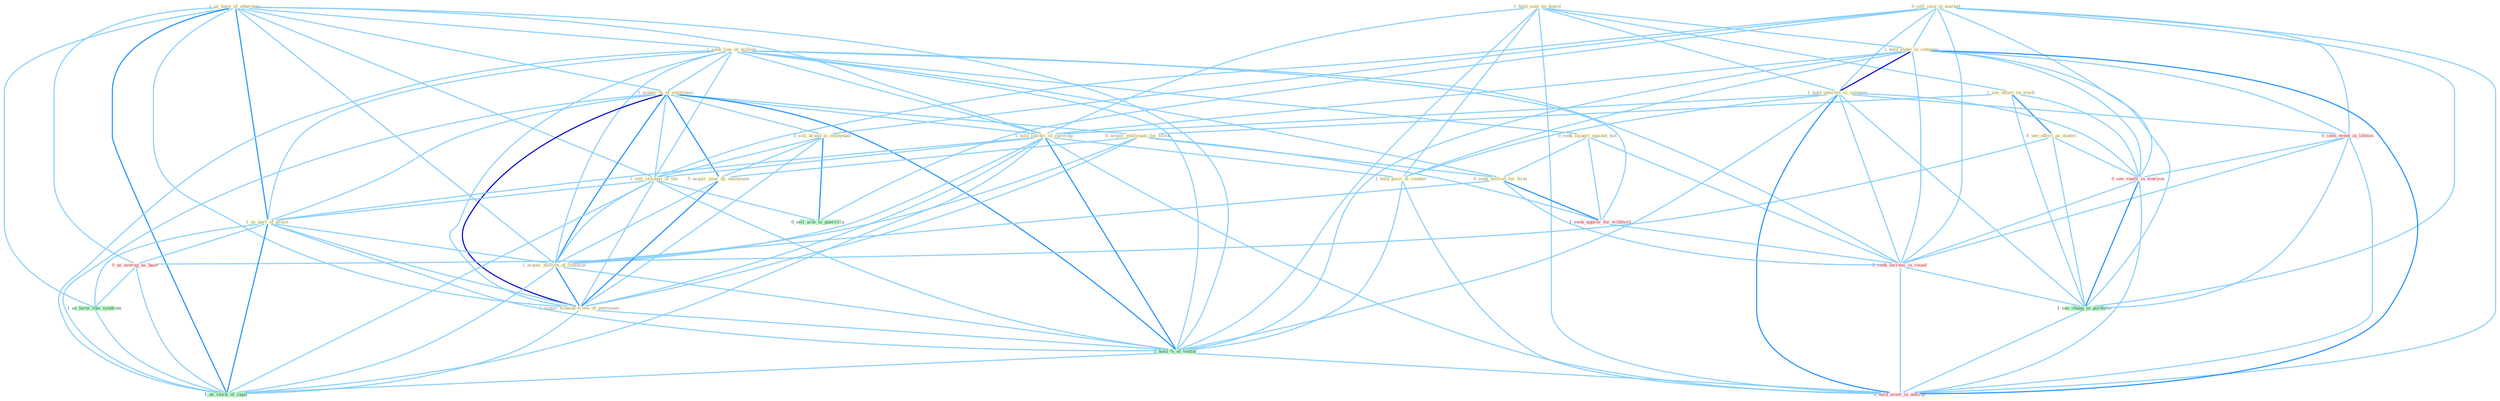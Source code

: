 Graph G{ 
    node
    [shape=polygon,style=filled,width=.5,height=.06,color="#BDFCC9",fixedsize=true,fontsize=4,
    fontcolor="#2f4f4f"];
    {node
    [color="#ffffe0", fontcolor="#8b7d6b"] "1_us_base_of_othernum " "1_hold_seat_on_board " "1_seek_line_of_million " "1_acquir_%_of_entitynam " "1_see_effect_on_stock " "0_see_effect_as_materi " "0_sell_issu_in_market " "1_hold_stake_in_compani " "0_sell_brand_to_entitynam " "0_seek_injunct_against_bid " "1_hold_interest_in_compani " "1_hold_librari_of_cartridg " "0_acquir_entitynam_for_stock " "0_acquir_year_by_entitynam " "1_sell_stockpil_of_ton " "0_seek_million_for_firm " "1_us_part_of_proce " "1_hold_posit_at_counter " "1_acquir_million_of_common " "1_acquir_treasur-trove_of_entitynam "}
{node [color="#fff0f5", fontcolor="#b22222"] "0_seen_event_in_lifetim " "0_us_averag_as_base " "1_seek_approv_for_withhold " "0_see_vaniti_in_everyon " "0_seek_increas_in_round " "0_hold_asset_in_anticip "}
edge [color="#B0E2FF"];

	"1_us_base_of_othernum " -- "1_seek_line_of_million " [w="1", color="#87cefa" ];
	"1_us_base_of_othernum " -- "1_acquir_%_of_entitynam " [w="1", color="#87cefa" ];
	"1_us_base_of_othernum " -- "1_hold_librari_of_cartridg " [w="1", color="#87cefa" ];
	"1_us_base_of_othernum " -- "1_sell_stockpil_of_ton " [w="1", color="#87cefa" ];
	"1_us_base_of_othernum " -- "1_us_part_of_proce " [w="2", color="#1e90ff" , len=0.8];
	"1_us_base_of_othernum " -- "1_acquir_million_of_common " [w="1", color="#87cefa" ];
	"1_us_base_of_othernum " -- "1_acquir_treasur-trove_of_entitynam " [w="1", color="#87cefa" ];
	"1_us_base_of_othernum " -- "0_us_averag_as_base " [w="1", color="#87cefa" ];
	"1_us_base_of_othernum " -- "1_us_term_like_syndrom " [w="1", color="#87cefa" ];
	"1_us_base_of_othernum " -- "1_hold_%_of_ventur " [w="1", color="#87cefa" ];
	"1_us_base_of_othernum " -- "1_us_stock_of_capit " [w="2", color="#1e90ff" , len=0.8];
	"1_hold_seat_on_board " -- "1_see_effect_on_stock " [w="1", color="#87cefa" ];
	"1_hold_seat_on_board " -- "1_hold_stake_in_compani " [w="1", color="#87cefa" ];
	"1_hold_seat_on_board " -- "1_hold_interest_in_compani " [w="1", color="#87cefa" ];
	"1_hold_seat_on_board " -- "1_hold_librari_of_cartridg " [w="1", color="#87cefa" ];
	"1_hold_seat_on_board " -- "1_hold_posit_at_counter " [w="1", color="#87cefa" ];
	"1_hold_seat_on_board " -- "1_hold_%_of_ventur " [w="1", color="#87cefa" ];
	"1_hold_seat_on_board " -- "0_hold_asset_in_anticip " [w="1", color="#87cefa" ];
	"1_seek_line_of_million " -- "1_acquir_%_of_entitynam " [w="1", color="#87cefa" ];
	"1_seek_line_of_million " -- "0_seek_injunct_against_bid " [w="1", color="#87cefa" ];
	"1_seek_line_of_million " -- "1_hold_librari_of_cartridg " [w="1", color="#87cefa" ];
	"1_seek_line_of_million " -- "1_sell_stockpil_of_ton " [w="1", color="#87cefa" ];
	"1_seek_line_of_million " -- "0_seek_million_for_firm " [w="1", color="#87cefa" ];
	"1_seek_line_of_million " -- "1_us_part_of_proce " [w="1", color="#87cefa" ];
	"1_seek_line_of_million " -- "1_acquir_million_of_common " [w="1", color="#87cefa" ];
	"1_seek_line_of_million " -- "1_acquir_treasur-trove_of_entitynam " [w="1", color="#87cefa" ];
	"1_seek_line_of_million " -- "1_seek_approv_for_withhold " [w="1", color="#87cefa" ];
	"1_seek_line_of_million " -- "1_hold_%_of_ventur " [w="1", color="#87cefa" ];
	"1_seek_line_of_million " -- "0_seek_increas_in_round " [w="1", color="#87cefa" ];
	"1_seek_line_of_million " -- "1_us_stock_of_capit " [w="1", color="#87cefa" ];
	"1_acquir_%_of_entitynam " -- "0_sell_brand_to_entitynam " [w="1", color="#87cefa" ];
	"1_acquir_%_of_entitynam " -- "1_hold_librari_of_cartridg " [w="1", color="#87cefa" ];
	"1_acquir_%_of_entitynam " -- "0_acquir_entitynam_for_stock " [w="1", color="#87cefa" ];
	"1_acquir_%_of_entitynam " -- "0_acquir_year_by_entitynam " [w="2", color="#1e90ff" , len=0.8];
	"1_acquir_%_of_entitynam " -- "1_sell_stockpil_of_ton " [w="1", color="#87cefa" ];
	"1_acquir_%_of_entitynam " -- "1_us_part_of_proce " [w="1", color="#87cefa" ];
	"1_acquir_%_of_entitynam " -- "1_acquir_million_of_common " [w="2", color="#1e90ff" , len=0.8];
	"1_acquir_%_of_entitynam " -- "1_acquir_treasur-trove_of_entitynam " [w="3", color="#0000cd" , len=0.6];
	"1_acquir_%_of_entitynam " -- "1_hold_%_of_ventur " [w="2", color="#1e90ff" , len=0.8];
	"1_acquir_%_of_entitynam " -- "1_us_stock_of_capit " [w="1", color="#87cefa" ];
	"1_see_effect_on_stock " -- "0_see_effect_as_materi " [w="2", color="#1e90ff" , len=0.8];
	"1_see_effect_on_stock " -- "0_acquir_entitynam_for_stock " [w="1", color="#87cefa" ];
	"1_see_effect_on_stock " -- "0_see_vaniti_in_everyon " [w="1", color="#87cefa" ];
	"1_see_effect_on_stock " -- "1_see_chang_in_portfolio " [w="1", color="#87cefa" ];
	"0_see_effect_as_materi " -- "0_us_averag_as_base " [w="1", color="#87cefa" ];
	"0_see_effect_as_materi " -- "0_see_vaniti_in_everyon " [w="1", color="#87cefa" ];
	"0_see_effect_as_materi " -- "1_see_chang_in_portfolio " [w="1", color="#87cefa" ];
	"0_sell_issu_in_market " -- "1_hold_stake_in_compani " [w="1", color="#87cefa" ];
	"0_sell_issu_in_market " -- "0_sell_brand_to_entitynam " [w="1", color="#87cefa" ];
	"0_sell_issu_in_market " -- "1_hold_interest_in_compani " [w="1", color="#87cefa" ];
	"0_sell_issu_in_market " -- "1_sell_stockpil_of_ton " [w="1", color="#87cefa" ];
	"0_sell_issu_in_market " -- "0_seen_event_in_lifetim " [w="1", color="#87cefa" ];
	"0_sell_issu_in_market " -- "0_see_vaniti_in_everyon " [w="1", color="#87cefa" ];
	"0_sell_issu_in_market " -- "0_sell_arm_to_guerrilla " [w="1", color="#87cefa" ];
	"0_sell_issu_in_market " -- "0_seek_increas_in_round " [w="1", color="#87cefa" ];
	"0_sell_issu_in_market " -- "1_see_chang_in_portfolio " [w="1", color="#87cefa" ];
	"0_sell_issu_in_market " -- "0_hold_asset_in_anticip " [w="1", color="#87cefa" ];
	"1_hold_stake_in_compani " -- "1_hold_interest_in_compani " [w="3", color="#0000cd" , len=0.6];
	"1_hold_stake_in_compani " -- "1_hold_librari_of_cartridg " [w="1", color="#87cefa" ];
	"1_hold_stake_in_compani " -- "1_hold_posit_at_counter " [w="1", color="#87cefa" ];
	"1_hold_stake_in_compani " -- "0_seen_event_in_lifetim " [w="1", color="#87cefa" ];
	"1_hold_stake_in_compani " -- "1_hold_%_of_ventur " [w="1", color="#87cefa" ];
	"1_hold_stake_in_compani " -- "0_see_vaniti_in_everyon " [w="1", color="#87cefa" ];
	"1_hold_stake_in_compani " -- "0_seek_increas_in_round " [w="1", color="#87cefa" ];
	"1_hold_stake_in_compani " -- "1_see_chang_in_portfolio " [w="1", color="#87cefa" ];
	"1_hold_stake_in_compani " -- "0_hold_asset_in_anticip " [w="2", color="#1e90ff" , len=0.8];
	"0_sell_brand_to_entitynam " -- "0_acquir_year_by_entitynam " [w="1", color="#87cefa" ];
	"0_sell_brand_to_entitynam " -- "1_sell_stockpil_of_ton " [w="1", color="#87cefa" ];
	"0_sell_brand_to_entitynam " -- "1_acquir_treasur-trove_of_entitynam " [w="1", color="#87cefa" ];
	"0_sell_brand_to_entitynam " -- "0_sell_arm_to_guerrilla " [w="2", color="#1e90ff" , len=0.8];
	"0_seek_injunct_against_bid " -- "0_seek_million_for_firm " [w="1", color="#87cefa" ];
	"0_seek_injunct_against_bid " -- "1_seek_approv_for_withhold " [w="1", color="#87cefa" ];
	"0_seek_injunct_against_bid " -- "0_seek_increas_in_round " [w="1", color="#87cefa" ];
	"1_hold_interest_in_compani " -- "1_hold_librari_of_cartridg " [w="1", color="#87cefa" ];
	"1_hold_interest_in_compani " -- "1_hold_posit_at_counter " [w="1", color="#87cefa" ];
	"1_hold_interest_in_compani " -- "0_seen_event_in_lifetim " [w="1", color="#87cefa" ];
	"1_hold_interest_in_compani " -- "1_hold_%_of_ventur " [w="1", color="#87cefa" ];
	"1_hold_interest_in_compani " -- "0_see_vaniti_in_everyon " [w="1", color="#87cefa" ];
	"1_hold_interest_in_compani " -- "0_seek_increas_in_round " [w="1", color="#87cefa" ];
	"1_hold_interest_in_compani " -- "1_see_chang_in_portfolio " [w="1", color="#87cefa" ];
	"1_hold_interest_in_compani " -- "0_hold_asset_in_anticip " [w="2", color="#1e90ff" , len=0.8];
	"1_hold_librari_of_cartridg " -- "1_sell_stockpil_of_ton " [w="1", color="#87cefa" ];
	"1_hold_librari_of_cartridg " -- "1_us_part_of_proce " [w="1", color="#87cefa" ];
	"1_hold_librari_of_cartridg " -- "1_hold_posit_at_counter " [w="1", color="#87cefa" ];
	"1_hold_librari_of_cartridg " -- "1_acquir_million_of_common " [w="1", color="#87cefa" ];
	"1_hold_librari_of_cartridg " -- "1_acquir_treasur-trove_of_entitynam " [w="1", color="#87cefa" ];
	"1_hold_librari_of_cartridg " -- "1_hold_%_of_ventur " [w="2", color="#1e90ff" , len=0.8];
	"1_hold_librari_of_cartridg " -- "1_us_stock_of_capit " [w="1", color="#87cefa" ];
	"1_hold_librari_of_cartridg " -- "0_hold_asset_in_anticip " [w="1", color="#87cefa" ];
	"0_acquir_entitynam_for_stock " -- "0_acquir_year_by_entitynam " [w="1", color="#87cefa" ];
	"0_acquir_entitynam_for_stock " -- "0_seek_million_for_firm " [w="1", color="#87cefa" ];
	"0_acquir_entitynam_for_stock " -- "1_acquir_million_of_common " [w="1", color="#87cefa" ];
	"0_acquir_entitynam_for_stock " -- "1_acquir_treasur-trove_of_entitynam " [w="1", color="#87cefa" ];
	"0_acquir_entitynam_for_stock " -- "1_seek_approv_for_withhold " [w="1", color="#87cefa" ];
	"0_acquir_year_by_entitynam " -- "1_acquir_million_of_common " [w="1", color="#87cefa" ];
	"0_acquir_year_by_entitynam " -- "1_acquir_treasur-trove_of_entitynam " [w="2", color="#1e90ff" , len=0.8];
	"1_sell_stockpil_of_ton " -- "1_us_part_of_proce " [w="1", color="#87cefa" ];
	"1_sell_stockpil_of_ton " -- "1_acquir_million_of_common " [w="1", color="#87cefa" ];
	"1_sell_stockpil_of_ton " -- "1_acquir_treasur-trove_of_entitynam " [w="1", color="#87cefa" ];
	"1_sell_stockpil_of_ton " -- "1_hold_%_of_ventur " [w="1", color="#87cefa" ];
	"1_sell_stockpil_of_ton " -- "0_sell_arm_to_guerrilla " [w="1", color="#87cefa" ];
	"1_sell_stockpil_of_ton " -- "1_us_stock_of_capit " [w="1", color="#87cefa" ];
	"0_seek_million_for_firm " -- "1_acquir_million_of_common " [w="1", color="#87cefa" ];
	"0_seek_million_for_firm " -- "1_seek_approv_for_withhold " [w="2", color="#1e90ff" , len=0.8];
	"0_seek_million_for_firm " -- "0_seek_increas_in_round " [w="1", color="#87cefa" ];
	"1_us_part_of_proce " -- "1_acquir_million_of_common " [w="1", color="#87cefa" ];
	"1_us_part_of_proce " -- "1_acquir_treasur-trove_of_entitynam " [w="1", color="#87cefa" ];
	"1_us_part_of_proce " -- "0_us_averag_as_base " [w="1", color="#87cefa" ];
	"1_us_part_of_proce " -- "1_us_term_like_syndrom " [w="1", color="#87cefa" ];
	"1_us_part_of_proce " -- "1_hold_%_of_ventur " [w="1", color="#87cefa" ];
	"1_us_part_of_proce " -- "1_us_stock_of_capit " [w="2", color="#1e90ff" , len=0.8];
	"1_hold_posit_at_counter " -- "1_hold_%_of_ventur " [w="1", color="#87cefa" ];
	"1_hold_posit_at_counter " -- "0_hold_asset_in_anticip " [w="1", color="#87cefa" ];
	"1_acquir_million_of_common " -- "1_acquir_treasur-trove_of_entitynam " [w="2", color="#1e90ff" , len=0.8];
	"1_acquir_million_of_common " -- "1_hold_%_of_ventur " [w="1", color="#87cefa" ];
	"1_acquir_million_of_common " -- "1_us_stock_of_capit " [w="1", color="#87cefa" ];
	"1_acquir_treasur-trove_of_entitynam " -- "1_hold_%_of_ventur " [w="1", color="#87cefa" ];
	"1_acquir_treasur-trove_of_entitynam " -- "1_us_stock_of_capit " [w="1", color="#87cefa" ];
	"0_seen_event_in_lifetim " -- "0_see_vaniti_in_everyon " [w="1", color="#87cefa" ];
	"0_seen_event_in_lifetim " -- "0_seek_increas_in_round " [w="1", color="#87cefa" ];
	"0_seen_event_in_lifetim " -- "1_see_chang_in_portfolio " [w="1", color="#87cefa" ];
	"0_seen_event_in_lifetim " -- "0_hold_asset_in_anticip " [w="1", color="#87cefa" ];
	"0_us_averag_as_base " -- "1_us_term_like_syndrom " [w="1", color="#87cefa" ];
	"0_us_averag_as_base " -- "1_us_stock_of_capit " [w="1", color="#87cefa" ];
	"1_us_term_like_syndrom " -- "1_us_stock_of_capit " [w="1", color="#87cefa" ];
	"1_seek_approv_for_withhold " -- "0_seek_increas_in_round " [w="1", color="#87cefa" ];
	"1_hold_%_of_ventur " -- "1_us_stock_of_capit " [w="1", color="#87cefa" ];
	"1_hold_%_of_ventur " -- "0_hold_asset_in_anticip " [w="1", color="#87cefa" ];
	"0_see_vaniti_in_everyon " -- "0_seek_increas_in_round " [w="1", color="#87cefa" ];
	"0_see_vaniti_in_everyon " -- "1_see_chang_in_portfolio " [w="2", color="#1e90ff" , len=0.8];
	"0_see_vaniti_in_everyon " -- "0_hold_asset_in_anticip " [w="1", color="#87cefa" ];
	"0_seek_increas_in_round " -- "1_see_chang_in_portfolio " [w="1", color="#87cefa" ];
	"0_seek_increas_in_round " -- "0_hold_asset_in_anticip " [w="1", color="#87cefa" ];
	"1_see_chang_in_portfolio " -- "0_hold_asset_in_anticip " [w="1", color="#87cefa" ];
}